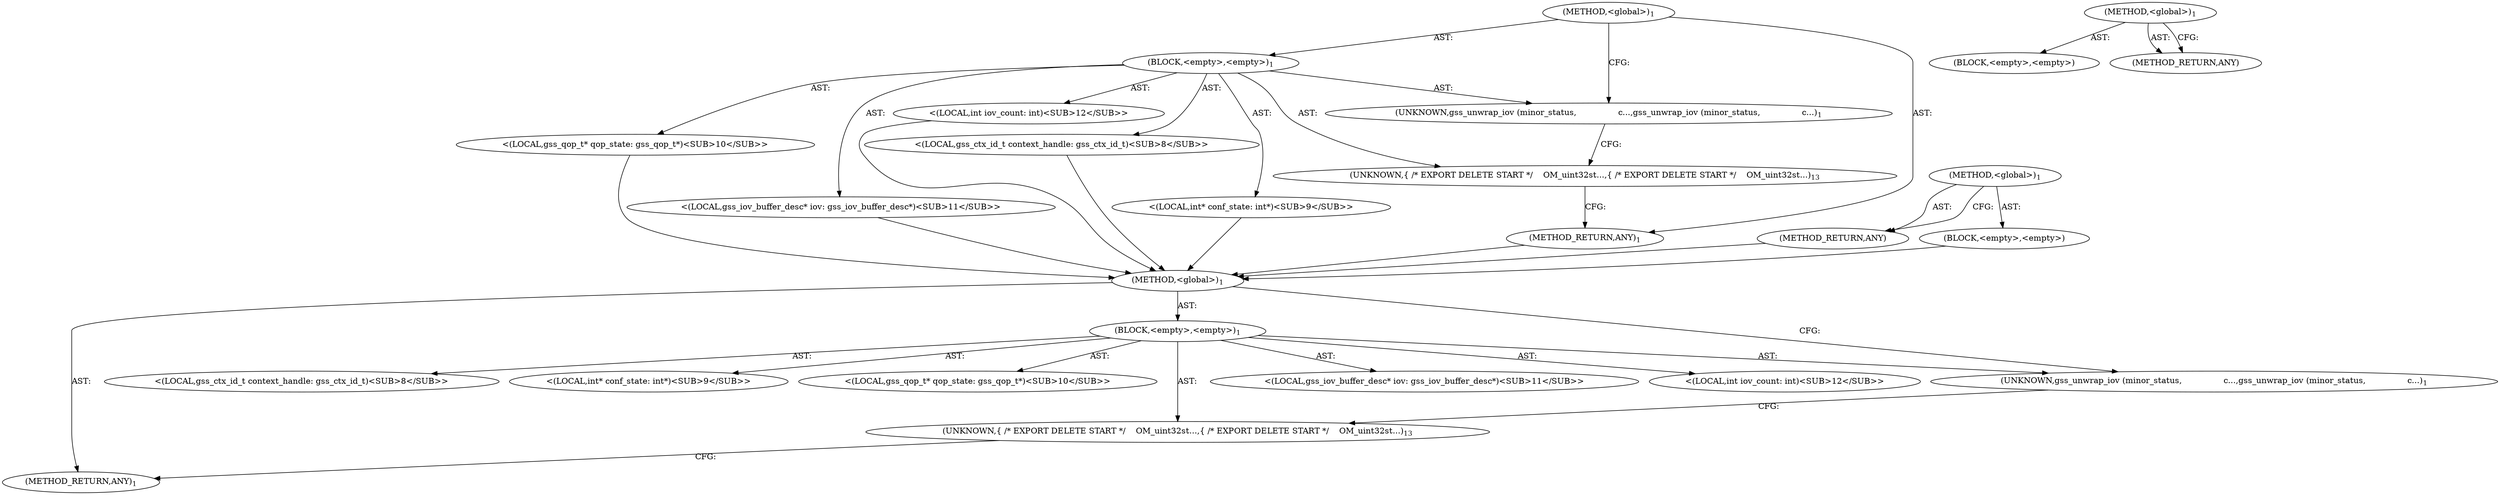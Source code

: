 digraph "&lt;global&gt;" {
vulnerable_6 [label=<(METHOD,&lt;global&gt;)<SUB>1</SUB>>];
vulnerable_7 [label=<(BLOCK,&lt;empty&gt;,&lt;empty&gt;)<SUB>1</SUB>>];
vulnerable_8 [label=<(UNKNOWN,gss_unwrap_iov (minor_status,
                c...,gss_unwrap_iov (minor_status,
                c...)<SUB>1</SUB>>];
vulnerable_9 [label="<(LOCAL,gss_ctx_id_t context_handle: gss_ctx_id_t)<SUB>8</SUB>>"];
vulnerable_10 [label="<(LOCAL,int* conf_state: int*)<SUB>9</SUB>>"];
vulnerable_11 [label="<(LOCAL,gss_qop_t* qop_state: gss_qop_t*)<SUB>10</SUB>>"];
vulnerable_12 [label="<(LOCAL,gss_iov_buffer_desc* iov: gss_iov_buffer_desc*)<SUB>11</SUB>>"];
vulnerable_13 [label="<(LOCAL,int iov_count: int)<SUB>12</SUB>>"];
vulnerable_14 [label=<(UNKNOWN,{
 /* EXPORT DELETE START */

    OM_uint32		st...,{
 /* EXPORT DELETE START */

    OM_uint32		st...)<SUB>13</SUB>>];
vulnerable_15 [label=<(METHOD_RETURN,ANY)<SUB>1</SUB>>];
vulnerable_30 [label=<(METHOD,&lt;global&gt;)<SUB>1</SUB>>];
vulnerable_31 [label=<(BLOCK,&lt;empty&gt;,&lt;empty&gt;)>];
vulnerable_32 [label=<(METHOD_RETURN,ANY)>];
fixed_6 [label=<(METHOD,&lt;global&gt;)<SUB>1</SUB>>];
fixed_7 [label=<(BLOCK,&lt;empty&gt;,&lt;empty&gt;)<SUB>1</SUB>>];
fixed_8 [label=<(UNKNOWN,gss_unwrap_iov (minor_status,
                c...,gss_unwrap_iov (minor_status,
                c...)<SUB>1</SUB>>];
fixed_9 [label="<(LOCAL,gss_ctx_id_t context_handle: gss_ctx_id_t)<SUB>8</SUB>>"];
fixed_10 [label="<(LOCAL,int* conf_state: int*)<SUB>9</SUB>>"];
fixed_11 [label="<(LOCAL,gss_qop_t* qop_state: gss_qop_t*)<SUB>10</SUB>>"];
fixed_12 [label="<(LOCAL,gss_iov_buffer_desc* iov: gss_iov_buffer_desc*)<SUB>11</SUB>>"];
fixed_13 [label="<(LOCAL,int iov_count: int)<SUB>12</SUB>>"];
fixed_14 [label=<(UNKNOWN,{
 /* EXPORT DELETE START */

    OM_uint32		st...,{
 /* EXPORT DELETE START */

    OM_uint32		st...)<SUB>13</SUB>>];
fixed_15 [label=<(METHOD_RETURN,ANY)<SUB>1</SUB>>];
fixed_30 [label=<(METHOD,&lt;global&gt;)<SUB>1</SUB>>];
fixed_31 [label=<(BLOCK,&lt;empty&gt;,&lt;empty&gt;)>];
fixed_32 [label=<(METHOD_RETURN,ANY)>];
vulnerable_6 -> vulnerable_7  [key=0, label="AST: "];
vulnerable_6 -> vulnerable_15  [key=0, label="AST: "];
vulnerable_6 -> vulnerable_8  [key=0, label="CFG: "];
vulnerable_7 -> vulnerable_8  [key=0, label="AST: "];
vulnerable_7 -> vulnerable_9  [key=0, label="AST: "];
vulnerable_7 -> vulnerable_10  [key=0, label="AST: "];
vulnerable_7 -> vulnerable_11  [key=0, label="AST: "];
vulnerable_7 -> vulnerable_12  [key=0, label="AST: "];
vulnerable_7 -> vulnerable_13  [key=0, label="AST: "];
vulnerable_7 -> vulnerable_14  [key=0, label="AST: "];
vulnerable_8 -> vulnerable_14  [key=0, label="CFG: "];
vulnerable_9 -> fixed_6  [key=0];
vulnerable_10 -> fixed_6  [key=0];
vulnerable_11 -> fixed_6  [key=0];
vulnerable_12 -> fixed_6  [key=0];
vulnerable_13 -> fixed_6  [key=0];
vulnerable_14 -> vulnerable_15  [key=0, label="CFG: "];
vulnerable_15 -> fixed_6  [key=0];
vulnerable_30 -> vulnerable_31  [key=0, label="AST: "];
vulnerable_30 -> vulnerable_32  [key=0, label="AST: "];
vulnerable_30 -> vulnerable_32  [key=1, label="CFG: "];
vulnerable_31 -> fixed_6  [key=0];
vulnerable_32 -> fixed_6  [key=0];
fixed_6 -> fixed_7  [key=0, label="AST: "];
fixed_6 -> fixed_15  [key=0, label="AST: "];
fixed_6 -> fixed_8  [key=0, label="CFG: "];
fixed_7 -> fixed_8  [key=0, label="AST: "];
fixed_7 -> fixed_9  [key=0, label="AST: "];
fixed_7 -> fixed_10  [key=0, label="AST: "];
fixed_7 -> fixed_11  [key=0, label="AST: "];
fixed_7 -> fixed_12  [key=0, label="AST: "];
fixed_7 -> fixed_13  [key=0, label="AST: "];
fixed_7 -> fixed_14  [key=0, label="AST: "];
fixed_8 -> fixed_14  [key=0, label="CFG: "];
fixed_14 -> fixed_15  [key=0, label="CFG: "];
fixed_30 -> fixed_31  [key=0, label="AST: "];
fixed_30 -> fixed_32  [key=0, label="AST: "];
fixed_30 -> fixed_32  [key=1, label="CFG: "];
}

